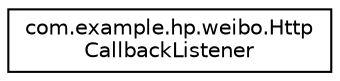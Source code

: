 digraph "类继承关系图"
{
 // LATEX_PDF_SIZE
  edge [fontname="Helvetica",fontsize="10",labelfontname="Helvetica",labelfontsize="10"];
  node [fontname="Helvetica",fontsize="10",shape=record];
  rankdir="LR";
  Node0 [label="com.example.hp.weibo.Http\lCallbackListener",height=0.2,width=0.4,color="black", fillcolor="white", style="filled",URL="$interfacecom_1_1example_1_1hp_1_1weibo_1_1_http_callback_listener.html",tooltip=" "];
}
